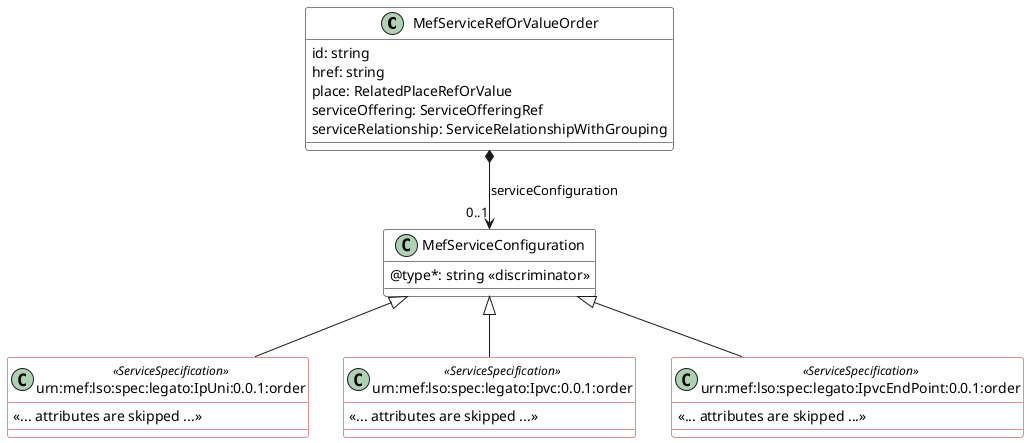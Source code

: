 @startuml
skinparam {
    ClassBackgroundColor White
    ClassBorderColor Black
    ClassBorderColor<<ServiceSpecification>> FireBrick
}
set namespaceSeparator none

class MefServiceRefOrValueOrder{

    id: string 
    href: string 
    place: RelatedPlaceRefOrValue
    serviceOffering: ServiceOfferingRef
    serviceRelationship: ServiceRelationshipWithGrouping
   
}

class MefServiceConfiguration {
    @type*: string <<discriminator>>
}

MefServiceRefOrValueOrder *-->"0..1" MefServiceConfiguration : serviceConfiguration

class urn:mef:lso:spec:legato:IpUni:0.0.1:order <<ServiceSpecification>> {

    <<... attributes are skipped ...>>
}
MefServiceConfiguration <|-- "urn:mef:lso:spec:legato:IpUni:0.0.1:order"


class urn:mef:lso:spec:legato:Ipvc:0.0.1:order <<ServiceSpecification>> {

    <<... attributes are skipped ...>>
}
MefServiceConfiguration <|-- "urn:mef:lso:spec:legato:Ipvc:0.0.1:order"

class urn:mef:lso:spec:legato:IpvcEndPoint:0.0.1:order <<ServiceSpecification>> {

    <<... attributes are skipped ...>>
}
MefServiceConfiguration <|-- "urn:mef:lso:spec:legato:IpvcEndPoint:0.0.1:order"


@enduml
